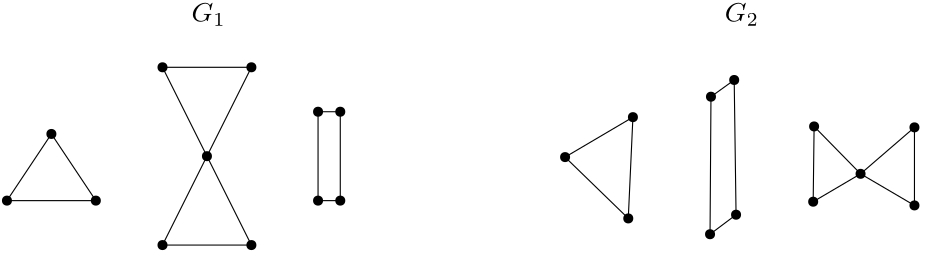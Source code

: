 <?xml version="1.0"?>
<!DOCTYPE ipe SYSTEM "ipe.dtd">
<ipe version="70005" creator="Ipe 7.1.4">
<info created="D:20140515131925" modified="D:20140515160539"/>
<ipestyle name="basic">
<symbol name="arrow/arc(spx)">
<path stroke="sym-stroke" fill="sym-stroke" pen="sym-pen">
0 0 m
-1 0.333 l
-1 -0.333 l
h
</path>
</symbol>
<symbol name="arrow/farc(spx)">
<path stroke="sym-stroke" fill="white" pen="sym-pen">
0 0 m
-1 0.333 l
-1 -0.333 l
h
</path>
</symbol>
<symbol name="mark/circle(sx)" transformations="translations">
<path fill="sym-stroke">
0.6 0 0 0.6 0 0 e
0.4 0 0 0.4 0 0 e
</path>
</symbol>
<symbol name="mark/disk(sx)" transformations="translations">
<path fill="sym-stroke">
0.6 0 0 0.6 0 0 e
</path>
</symbol>
<symbol name="mark/fdisk(sfx)" transformations="translations">
<group>
<path fill="sym-fill">
0.5 0 0 0.5 0 0 e
</path>
<path fill="sym-stroke" fillrule="eofill">
0.6 0 0 0.6 0 0 e
0.4 0 0 0.4 0 0 e
</path>
</group>
</symbol>
<symbol name="mark/box(sx)" transformations="translations">
<path fill="sym-stroke" fillrule="eofill">
-0.6 -0.6 m
0.6 -0.6 l
0.6 0.6 l
-0.6 0.6 l
h
-0.4 -0.4 m
0.4 -0.4 l
0.4 0.4 l
-0.4 0.4 l
h
</path>
</symbol>
<symbol name="mark/square(sx)" transformations="translations">
<path fill="sym-stroke">
-0.6 -0.6 m
0.6 -0.6 l
0.6 0.6 l
-0.6 0.6 l
h
</path>
</symbol>
<symbol name="mark/fsquare(sfx)" transformations="translations">
<group>
<path fill="sym-fill">
-0.5 -0.5 m
0.5 -0.5 l
0.5 0.5 l
-0.5 0.5 l
h
</path>
<path fill="sym-stroke" fillrule="eofill">
-0.6 -0.6 m
0.6 -0.6 l
0.6 0.6 l
-0.6 0.6 l
h
-0.4 -0.4 m
0.4 -0.4 l
0.4 0.4 l
-0.4 0.4 l
h
</path>
</group>
</symbol>
<symbol name="mark/cross(sx)" transformations="translations">
<group>
<path fill="sym-stroke">
-0.43 -0.57 m
0.57 0.43 l
0.43 0.57 l
-0.57 -0.43 l
h
</path>
<path fill="sym-stroke">
-0.43 0.57 m
0.57 -0.43 l
0.43 -0.57 l
-0.57 0.43 l
h
</path>
</group>
</symbol>
<symbol name="arrow/fnormal(spx)">
<path stroke="sym-stroke" fill="white" pen="sym-pen">
0 0 m
-1 0.333 l
-1 -0.333 l
h
</path>
</symbol>
<symbol name="arrow/pointed(spx)">
<path stroke="sym-stroke" fill="sym-stroke" pen="sym-pen">
0 0 m
-1 0.333 l
-0.8 0 l
-1 -0.333 l
h
</path>
</symbol>
<symbol name="arrow/fpointed(spx)">
<path stroke="sym-stroke" fill="white" pen="sym-pen">
0 0 m
-1 0.333 l
-0.8 0 l
-1 -0.333 l
h
</path>
</symbol>
<symbol name="arrow/linear(spx)">
<path stroke="sym-stroke" pen="sym-pen">
-1 0.333 m
0 0 l
-1 -0.333 l
</path>
</symbol>
<symbol name="arrow/fdouble(spx)">
<path stroke="sym-stroke" fill="white" pen="sym-pen">
0 0 m
-1 0.333 l
-1 -0.333 l
h
-1 0 m
-2 0.333 l
-2 -0.333 l
h
</path>
</symbol>
<symbol name="arrow/double(spx)">
<path stroke="sym-stroke" fill="sym-stroke" pen="sym-pen">
0 0 m
-1 0.333 l
-1 -0.333 l
h
-1 0 m
-2 0.333 l
-2 -0.333 l
h
</path>
</symbol>
<pen name="heavier" value="0.8"/>
<pen name="fat" value="1.2"/>
<pen name="ultrafat" value="2"/>
<symbolsize name="large" value="5"/>
<symbolsize name="small" value="2"/>
<symbolsize name="tiny" value="1.1"/>
<arrowsize name="large" value="10"/>
<arrowsize name="small" value="5"/>
<arrowsize name="tiny" value="3"/>
<color name="red" value="1 0 0"/>
<color name="green" value="0 1 0"/>
<color name="blue" value="0 0 1"/>
<color name="yellow" value="1 1 0"/>
<color name="orange" value="1 0.647 0"/>
<color name="gold" value="1 0.843 0"/>
<color name="purple" value="0.627 0.125 0.941"/>
<color name="gray" value="0.745"/>
<color name="brown" value="0.647 0.165 0.165"/>
<color name="navy" value="0 0 0.502"/>
<color name="pink" value="1 0.753 0.796"/>
<color name="seagreen" value="0.18 0.545 0.341"/>
<color name="turquoise" value="0.251 0.878 0.816"/>
<color name="violet" value="0.933 0.51 0.933"/>
<color name="darkblue" value="0 0 0.545"/>
<color name="darkcyan" value="0 0.545 0.545"/>
<color name="darkgray" value="0.663"/>
<color name="darkgreen" value="0 0.392 0"/>
<color name="darkmagenta" value="0.545 0 0.545"/>
<color name="darkorange" value="1 0.549 0"/>
<color name="darkred" value="0.545 0 0"/>
<color name="lightblue" value="0.678 0.847 0.902"/>
<color name="lightcyan" value="0.878 1 1"/>
<color name="lightgray" value="0.827"/>
<color name="lightgreen" value="0.565 0.933 0.565"/>
<color name="lightyellow" value="1 1 0.878"/>
<dashstyle name="dashed" value="[4] 0"/>
<dashstyle name="dotted" value="[1 3] 0"/>
<dashstyle name="dash dotted" value="[4 2 1 2] 0"/>
<dashstyle name="dash dot dotted" value="[4 2 1 2 1 2] 0"/>
<textsize name="large" value="\large"/>
<textsize name="small" value="\small"/>
<textsize name="tiny" value="\tiny"/>
<textsize name="Large" value="\Large"/>
<textsize name="LARGE" value="\LARGE"/>
<textsize name="huge" value="\huge"/>
<textsize name="Huge" value="\Huge"/>
<textsize name="footnote" value="\footnotesize"/>
<textstyle name="center" begin="\begin{center}" end="\end{center}"/>
<textstyle name="itemize" begin="\begin{itemize}" end="\end{itemize}"/>
<textstyle name="item" begin="\begin{itemize}\item{}" end="\end{itemize}"/>
<gridsize name="4 pts" value="4"/>
<gridsize name="8 pts (~3 mm)" value="8"/>
<gridsize name="16 pts (~6 mm)" value="16"/>
<gridsize name="32 pts (~12 mm)" value="32"/>
<gridsize name="10 pts (~3.5 mm)" value="10"/>
<gridsize name="20 pts (~7 mm)" value="20"/>
<gridsize name="14 pts (~5 mm)" value="14"/>
<gridsize name="28 pts (~10 mm)" value="28"/>
<gridsize name="56 pts (~20 mm)" value="56"/>
<anglesize name="90 deg" value="90"/>
<anglesize name="60 deg" value="60"/>
<anglesize name="45 deg" value="45"/>
<anglesize name="30 deg" value="30"/>
<anglesize name="22.5 deg" value="22.5"/>
<tiling name="falling" angle="-60" step="4" width="1"/>
<tiling name="rising" angle="30" step="4" width="1"/>
</ipestyle>
<page>
<layer name="alpha"/>
<layer name="beta"/>
<layer name="gamma"/>
<layer name="delta"/>
<layer name="epsilon"/>
<view layers="alpha epsilon" active="epsilon"/>
<view layers="alpha beta" active="beta"/>
<view layers="alpha beta gamma" active="delta"/>
<view layers="alpha beta delta" active="delta"/>
<path layer="beta" matrix="1 0 0 1 32 0" fill="violet">
499.32 635.324 m
3.2 0 0 3.2 496.896 633.235 494.656 635.52 a
</path>
<path matrix="1 0 0 1 32 0" fill="violet">
494.656 635.52 m
496.896 633.235 l
499.32 635.324 l
h
</path>
<path matrix="1 0 0 1 32 0" fill="violet">
442.73 614.692 m
3.2 0 0 3.2 442.708 611.492 445.268 613.412 a
</path>
<path matrix="1 0 0 1 32 0" fill="violet">
393.283 640.88 m
3.2 0 0 3.2 390.526 639.256 392.822 637.027 a
</path>
<path fill="violet">
341.593 652.388 m
3.2 0 0 3.2 341.593 655.588 338.393 655.588 a
</path>
<path fill="violet">
293.593 639.588 m
292.162 642.45 l
292.162 636.726 l
h
</path>
<path fill="violet">
239.368 644.925 m
3.2 0 0 3.2 237.593 647.588 235.818 644.925 a
</path>
<path layer="alpha" matrix="0.5 0 0 0.5 141.593 319.588" stroke="black" fill="1">
192 656 m
160 608 l
224 608 l
192 656 l
</path>
<path matrix="0.5 0 0 0.5 141.593 319.588" stroke="black" fill="1">
384 672 m
384 608 l
400 608 l
400 672 l
384 672 l
</path>
<path layer="gamma" matrix="0.5 0 0 0.5 141.593 319.588" stroke="black" dash="dotted">
224 608 m
272 576 l
</path>
<path matrix="0.5 0 0 0.5 141.593 319.588" stroke="black" dash="dotted">
336 704 m
384 672 l
</path>
<use layer="alpha" matrix="0.5 0 0 0.5 141.593 319.588" name="mark/disk(sx)" pos="192 656" size="normal" stroke="black"/>
<use matrix="0.5 0 0 0.5 141.593 319.588" name="mark/disk(sx)" pos="160 608" size="normal" stroke="black"/>
<use matrix="0.5 0 0 0.5 141.593 319.588" name="mark/disk(sx)" pos="224 608" size="normal" stroke="black"/>
<use matrix="0.5 0 0 0.5 141.593 319.588" name="mark/disk(sx)" pos="272 576" size="normal" stroke="black"/>
<use matrix="0.5 0 0 0.5 141.593 319.588" name="mark/disk(sx)" pos="272 704" size="normal" stroke="black"/>
<use matrix="0.5 0 0 0.5 141.593 319.588" name="mark/disk(sx)" pos="336 704" size="normal" stroke="black"/>
<use matrix="0.5 0 0 0.5 141.593 319.588" name="mark/disk(sx)" pos="336 576" size="normal" stroke="black"/>
<use matrix="0.5 0 0 0.5 141.593 319.588" name="mark/disk(sx)" pos="384 608" size="normal" stroke="black"/>
<use matrix="0.5 0 0 0.5 141.593 319.588" name="mark/disk(sx)" pos="400 608" size="normal" stroke="black"/>
<use matrix="0.5 0 0 0.5 141.593 319.588" name="mark/disk(sx)" pos="400 672" size="normal" stroke="black"/>
<use matrix="0.5 0 0 0.5 141.593 319.588" name="mark/disk(sx)" pos="384 672" size="normal" stroke="black"/>
<path layer="gamma" stroke="black" arrow="normal/tiny">
221.041 620.212 m
249.336 620.416
255.376 619.535
274.431 605.26
279.077 603.518
310.728 603.42
315.853 607.002
296.11 638.782
296.308 640.361
309.741 668.809
312.111 668.413
331.669 654.585
331.669 652.412
329.79 622.681
332.306 619.293
341.306 619.197
346.049 620.165
345.565 655.296
343.919 659.554
333.447 658.734
329.693 661.105
313.337 674.071
308.304 675.135
273.851 675.426
272.689 671.167
290.381 640.164
290.381 638.188
277.54 612.705
275.762 612.31
255.02 625.545
253.044 627.916
239.948 651.551
235.66 651.425
220.251 627.126 s
</path>
<path layer="alpha" matrix="1 0 0 1 148.035 121.844" stroke="black" fill="1">
326.673 489.648 m
327.007 539.154 l
335.37 545.175 l
336.039 496.673 l
326.673 489.648 l
</path>
<path matrix="1 0 0 1 148.035 121.844" stroke="black" fill="1">
274.491 517.412 m
297.237 495.335 l
298.909 531.795 l
h
</path>
<path matrix="1 0 0 1 148.035 121.844" stroke="black">
364.136 528.45 m
363.802 501.356 l
380.861 511.391 l
400.262 500.018 l
400.262 528.116 l
380.861 511.391 l
h
</path>
<use matrix="1 0 0 1 148.035 121.844" name="mark/disk(sx)" pos="274.491 517.412" size="normal" stroke="black"/>
<use matrix="1 0 0 1 148.035 121.844" name="mark/disk(sx)" pos="298.909 531.795" size="normal" stroke="black"/>
<use matrix="1 0 0 1 148.035 121.844" name="mark/disk(sx)" pos="297.237 495.335" size="normal" stroke="black"/>
<use matrix="1 0 0 1 148.035 121.844" name="mark/disk(sx)" pos="326.673 489.648" size="normal" stroke="black"/>
<use matrix="1 0 0 1 148.035 121.844" name="mark/disk(sx)" pos="336.039 496.673" size="normal" stroke="black"/>
<use matrix="1 0 0 1 148.035 121.844" name="mark/disk(sx)" pos="327.007 539.154" size="normal" stroke="black"/>
<use matrix="1 0 0 1 148.035 121.844" name="mark/disk(sx)" pos="335.37 545.175" size="normal" stroke="black"/>
<use matrix="1 0 0 1 148.035 121.844" name="mark/disk(sx)" pos="364.136 528.45" size="normal" stroke="black"/>
<use matrix="1 0 0 1 148.035 121.844" name="mark/disk(sx)" pos="363.802 501.356" size="normal" stroke="black"/>
<use matrix="1 0 0 1 148.035 121.844" name="mark/disk(sx)" pos="380.861 511.391" size="normal" stroke="black"/>
<use matrix="1 0 0 1 148.035 121.844" name="mark/disk(sx)" pos="400.262 500.018" size="normal" stroke="black"/>
<use matrix="1 0 0 1 148.035 121.844" name="mark/disk(sx)" pos="400.262 528.116" size="normal" stroke="black"/>
<path layer="gamma" matrix="1 0 0 1 32 0" stroke="black" dash="dotted">
414.944 653.639 m
443.042 660.998 l
</path>
<path matrix="1 0 0 1 32 0" stroke="black" dash="dotted">
452.073 618.517 m
479.837 623.2 l
</path>
<path matrix="1 0 0 1 32 0" stroke="black" arrow="normal/tiny">
416.317 612.412 m
416.734 650.49
419.594 651.742
439.532 657.478
440.352 655.566
437.358 611.793
442.674 605.626
451.823 614.597
455.647 615.689
480.774 619.513
484.598 621.425
495.523 628.799
497.028 629.512
516.568 617.327
520.349 619.217
519.929 653.463
514.467 655.985
497.869 637.916
496.608 637.496
481.271 654.724
476.439 654.304
476.859 627.831
476.229 625.941
455.849 621.949
453.958 623.209
455.644 670.69
452.667 672.603
443.033 665.439
441.142 664.809
413.62 657.245
410.678 654.934
385.265 641.347
386.754 637.095
412.113 612.553 s
</path>
<text layer="beta" matrix="1 0 0 1 0.470969 -3.29678" transformations="translations" pos="232.866 660.196" stroke="black" type="label" width="9.736" height="4.294" depth="1.49" valign="baseline">$a_1$</text>
<text matrix="1 0 0 1 -3.76775 0.941938" transformations="translations" pos="280.434 636.647" stroke="black" type="label" width="9.736" height="4.294" depth="1.49" valign="baseline">$a_2$</text>
<text transformations="translations" pos="348.724 656.428" stroke="black" type="label" width="9.736" height="4.294" depth="1.49" valign="baseline">$a_3$</text>
<text matrix="1 0 0 1 24.4645 -0.470969" transformations="translations" pos="381.692 637.589" stroke="black" type="label" width="9.736" height="4.294" depth="1.49" valign="baseline">$a_1$</text>
<text matrix="1 0 0 1 26.3484 -3.29678" transformations="translations" pos="437.266 604.151" stroke="black" type="label" width="9.736" height="4.294" depth="1.49" valign="baseline">$a_3$</text>
<text matrix="1 0 0 1 28.2323 0" transformations="translations" pos="497.079 644.183" stroke="black" type="label" width="9.736" height="4.294" depth="1.49" valign="baseline">$a_2$</text>
<path fill="violet">
292.162 642.45 m
3.2 0 0 3.2 293.593 639.588 292.162 636.726 a
</path>
<use layer="alpha" matrix="0.5 0 0 0.5 141.593 319.588" name="mark/disk(sx)" pos="304 640" size="normal" stroke="black"/>
<path matrix="0.5 0 0 0.5 141.593 319.588" stroke="black">
304 640 m
272 704 l
336 704 l
304 640 l
336 576 l
272 576 l
304 640 l
</path>
<path layer="delta" stroke="black">
341.593 655.588 m
343.92 659.472 l
311.062 676.1 l
272.355 676.139 l
288.404 641.494 l
293.593 639.588 l
288.462 637.531 l
276.658 612.093 l
255.007 627.099 l
242.646 646.152 l
237.593 647.588 l
</path>
<path matrix="1 0 0 1 32 0" stroke="black">
442.708 611.492 m
444.566 608.2 l
453.344 614.761 l
480.774 619.513 l
496.595 628.742 l
518.796 617.133 l
518.796 655.381 l
497.963 638.666 l
496.896 633.235 l
495.898 638.773 l
477.529 656.639 l
477.152 625.814 l
455.134 622.543 l
454.254 673.12 l
443.559 665.32 l
414.139 656.841 l
389.749 642.903 l
390.526 639.256 l
390.526 639.256 l
</path>
<text layer="epsilon" transformations="translations" pos="288 688" stroke="black" type="label" width="12.302" height="6.812" depth="1.49" valign="baseline">$G_1$</text>
<text matrix="1 0 0 1 32 0" transformations="translations" pos="448 688" stroke="black" type="label" width="12.302" height="6.812" depth="1.49" valign="baseline">$G_2$</text>
</page>
</ipe>
